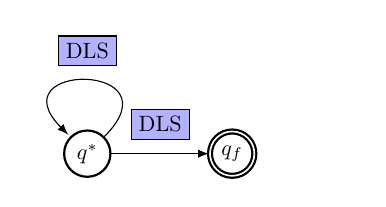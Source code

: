 \usetikzlibrary{calc,matrix,backgrounds,fit,shapes,arrows}
\begin{tikzpicture}[
  scale=0.8,
  transform shape,
  node distance=18mm
]

  \path[use as bounding box] (-8mm,-4mm) rectangle (43mm,20mm);

  \tikzstyle{memnode}=[draw,circle,thick,minimum height=4.5mm, minimum width=4.5mm,inner sep=1mm,node distance=18mm,font=\tt]
  \tikzstyle{memnodeblue}=[draw,rectangle,fill=blue!30,thick,minimum height=4.5mm, minimum width=4.5mm,inner sep=1mm,node distance=18mm,font=\tt]
  \tikzstyle{memnodepink}=[draw,rectangle,fill=red!30,thick,minimum height=4.5mm, minimum width=4.5mm,inner sep=1mm,node distance=18mm,font=\tt]
  \tikzstyle{memnodegreen}=[draw,rectangle,fill=green!60,thick,minimum height=4.5mm, minimum width=4.5mm,inner sep=1mm,node distance=18mm,font=\tt]

  \tikzstyle{nullnode}=[node distance=18mm,label=center:$\bot$]
  \tikzstyle{varnode}=[font=\tt]
  \tikzstyle{refnode}=[fill=lightgray!40,minimum height=4.5mm, minimum width=4.5mm,inner sep=1mm,font=\tt]

  \tikzstyle{pointer}=[draw,->,>=latex]
  \tikzstyle{ptrlab}=[above,font=\tt]
  \tikzstyle{nextptr}=[label={[draw,fill=blue!30,label distance=1mm]90:DLS }]
  \tikzstyle{prevptr}=[label={[label distance=0mm,font=\tt]-90:prev}]


  % nodes
  \node[memnode] (x1) at (0mm,0mm) {$q^*$};
  \node[memnode] (x2) [right of=x1,xshift=5mm,double] {$q_f$};
%  \node[memnode] (x3) [right of=x2] {$q_3$};
%  \node[memnode] (x4) [right of=x3] {$q_4$};
%  \node[memnode] (x5) [right of=x4] {$q_5$};

%  \node[nullnode] (x5null) [right of=x5] {};
%  \node (x5null) [right of=x5] {\dots};

%  \node[varnode,node distance=5mm] (x) [left of=x1] {x:};

  % pointers
  \draw[pointer] (x1)    edge node[nextptr]   {} (x2);
  \draw[pointer,loop] (x1)    edge node[nextptr]   {} (x1);

%  \draw[pointer] (x2)    edge node[nextptr]   {} (x3);
%  \draw[pointer] (x3)    edge node[nextptr]   {} (x4);
%  \draw[pointer] (x4)    edge node[nextptr]   {} (x5);
%  \draw[pointer] (x5)    edge node[nextptr]   {} (x5null);

\end{tikzpicture}
